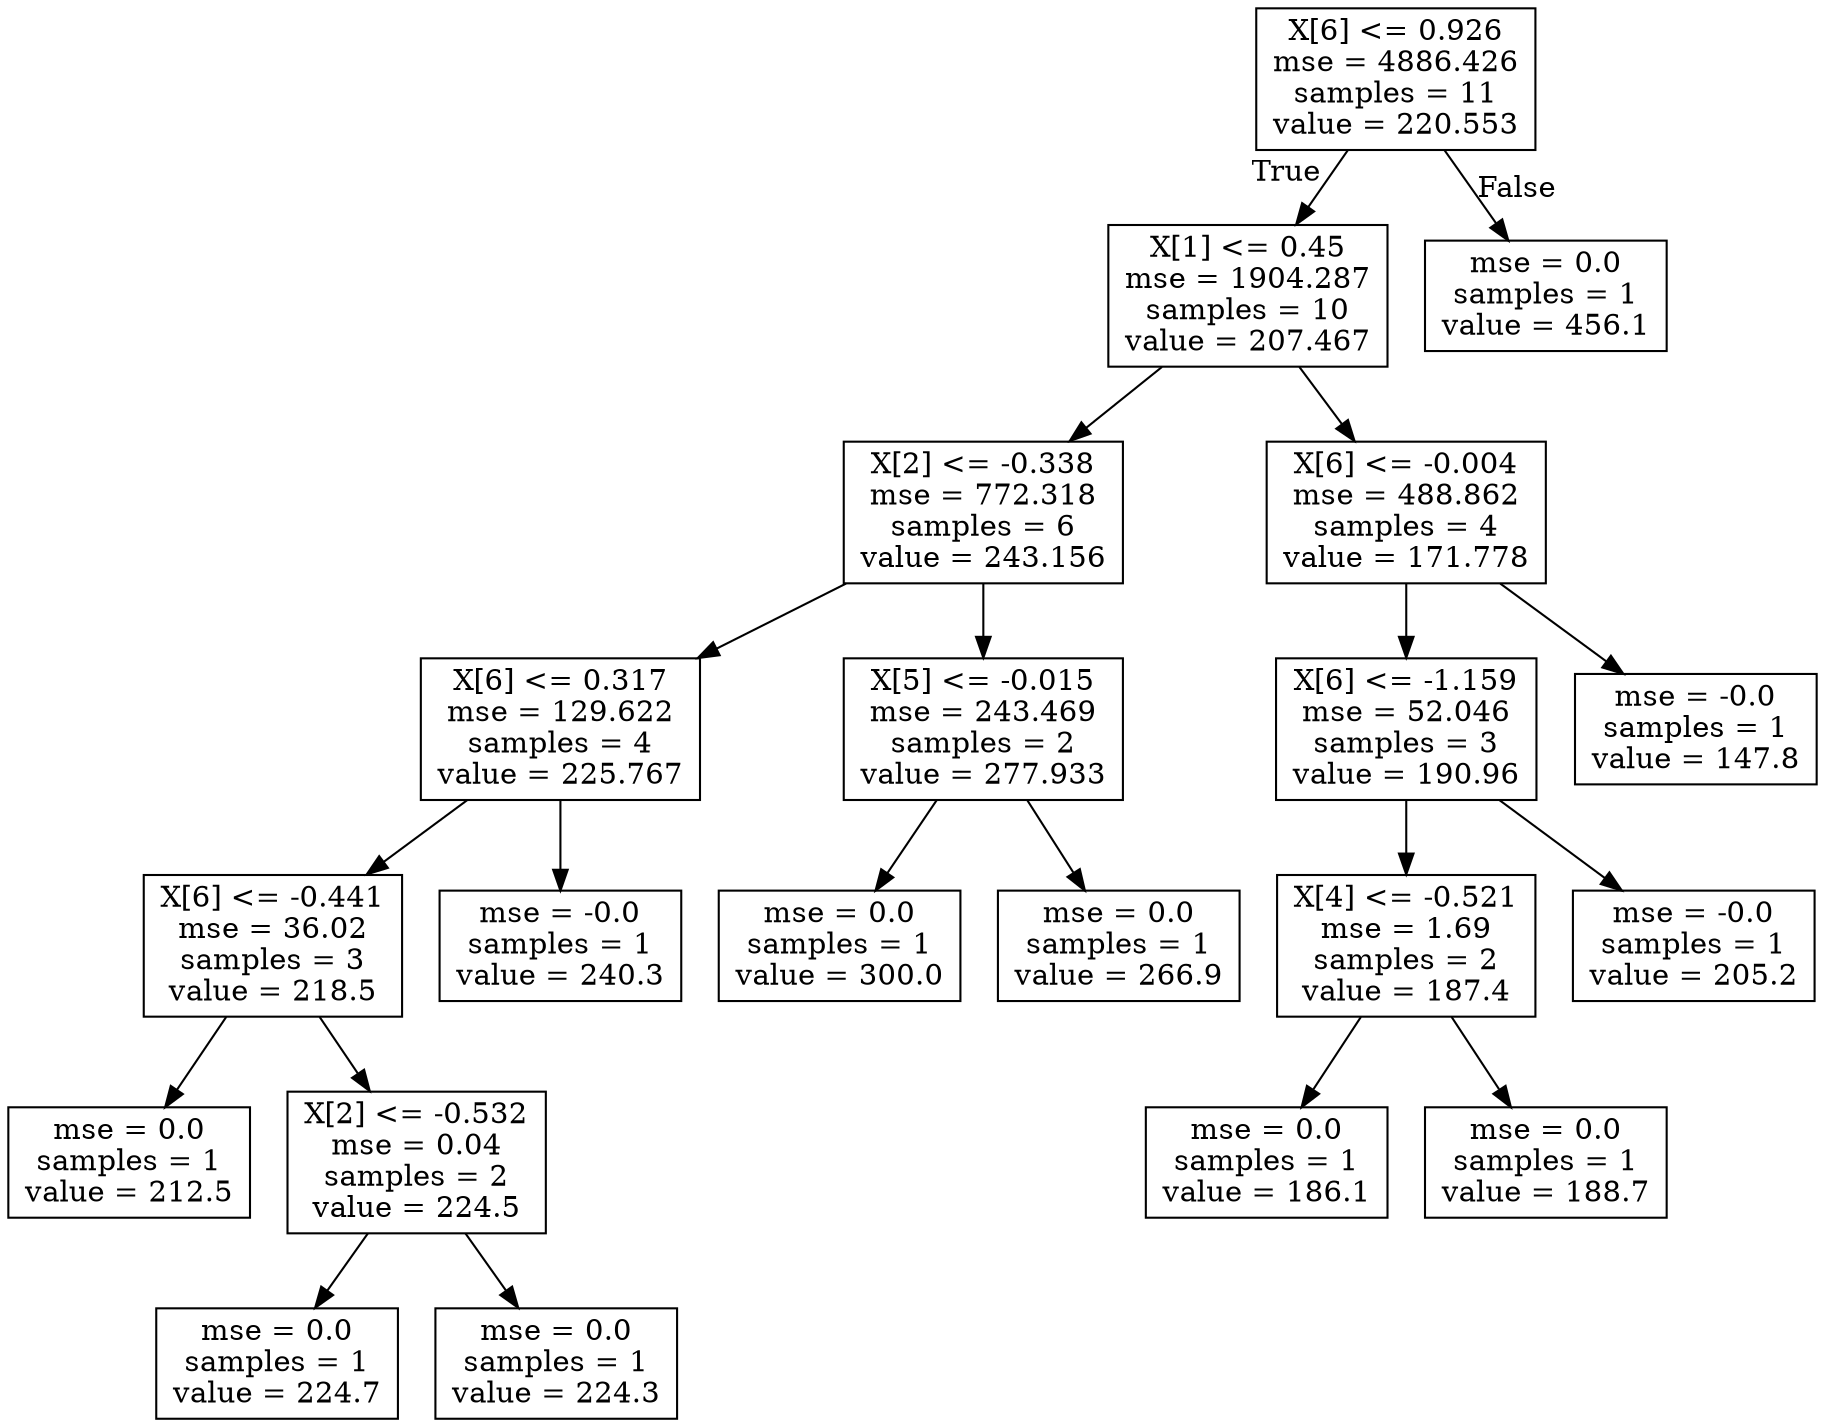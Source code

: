 digraph Tree {
node [shape=box] ;
0 [label="X[6] <= 0.926\nmse = 4886.426\nsamples = 11\nvalue = 220.553"] ;
1 [label="X[1] <= 0.45\nmse = 1904.287\nsamples = 10\nvalue = 207.467"] ;
0 -> 1 [labeldistance=2.5, labelangle=45, headlabel="True"] ;
2 [label="X[2] <= -0.338\nmse = 772.318\nsamples = 6\nvalue = 243.156"] ;
1 -> 2 ;
3 [label="X[6] <= 0.317\nmse = 129.622\nsamples = 4\nvalue = 225.767"] ;
2 -> 3 ;
4 [label="X[6] <= -0.441\nmse = 36.02\nsamples = 3\nvalue = 218.5"] ;
3 -> 4 ;
5 [label="mse = 0.0\nsamples = 1\nvalue = 212.5"] ;
4 -> 5 ;
6 [label="X[2] <= -0.532\nmse = 0.04\nsamples = 2\nvalue = 224.5"] ;
4 -> 6 ;
7 [label="mse = 0.0\nsamples = 1\nvalue = 224.7"] ;
6 -> 7 ;
8 [label="mse = 0.0\nsamples = 1\nvalue = 224.3"] ;
6 -> 8 ;
9 [label="mse = -0.0\nsamples = 1\nvalue = 240.3"] ;
3 -> 9 ;
10 [label="X[5] <= -0.015\nmse = 243.469\nsamples = 2\nvalue = 277.933"] ;
2 -> 10 ;
11 [label="mse = 0.0\nsamples = 1\nvalue = 300.0"] ;
10 -> 11 ;
12 [label="mse = 0.0\nsamples = 1\nvalue = 266.9"] ;
10 -> 12 ;
13 [label="X[6] <= -0.004\nmse = 488.862\nsamples = 4\nvalue = 171.778"] ;
1 -> 13 ;
14 [label="X[6] <= -1.159\nmse = 52.046\nsamples = 3\nvalue = 190.96"] ;
13 -> 14 ;
15 [label="X[4] <= -0.521\nmse = 1.69\nsamples = 2\nvalue = 187.4"] ;
14 -> 15 ;
16 [label="mse = 0.0\nsamples = 1\nvalue = 186.1"] ;
15 -> 16 ;
17 [label="mse = 0.0\nsamples = 1\nvalue = 188.7"] ;
15 -> 17 ;
18 [label="mse = -0.0\nsamples = 1\nvalue = 205.2"] ;
14 -> 18 ;
19 [label="mse = -0.0\nsamples = 1\nvalue = 147.8"] ;
13 -> 19 ;
20 [label="mse = 0.0\nsamples = 1\nvalue = 456.1"] ;
0 -> 20 [labeldistance=2.5, labelangle=-45, headlabel="False"] ;
}
